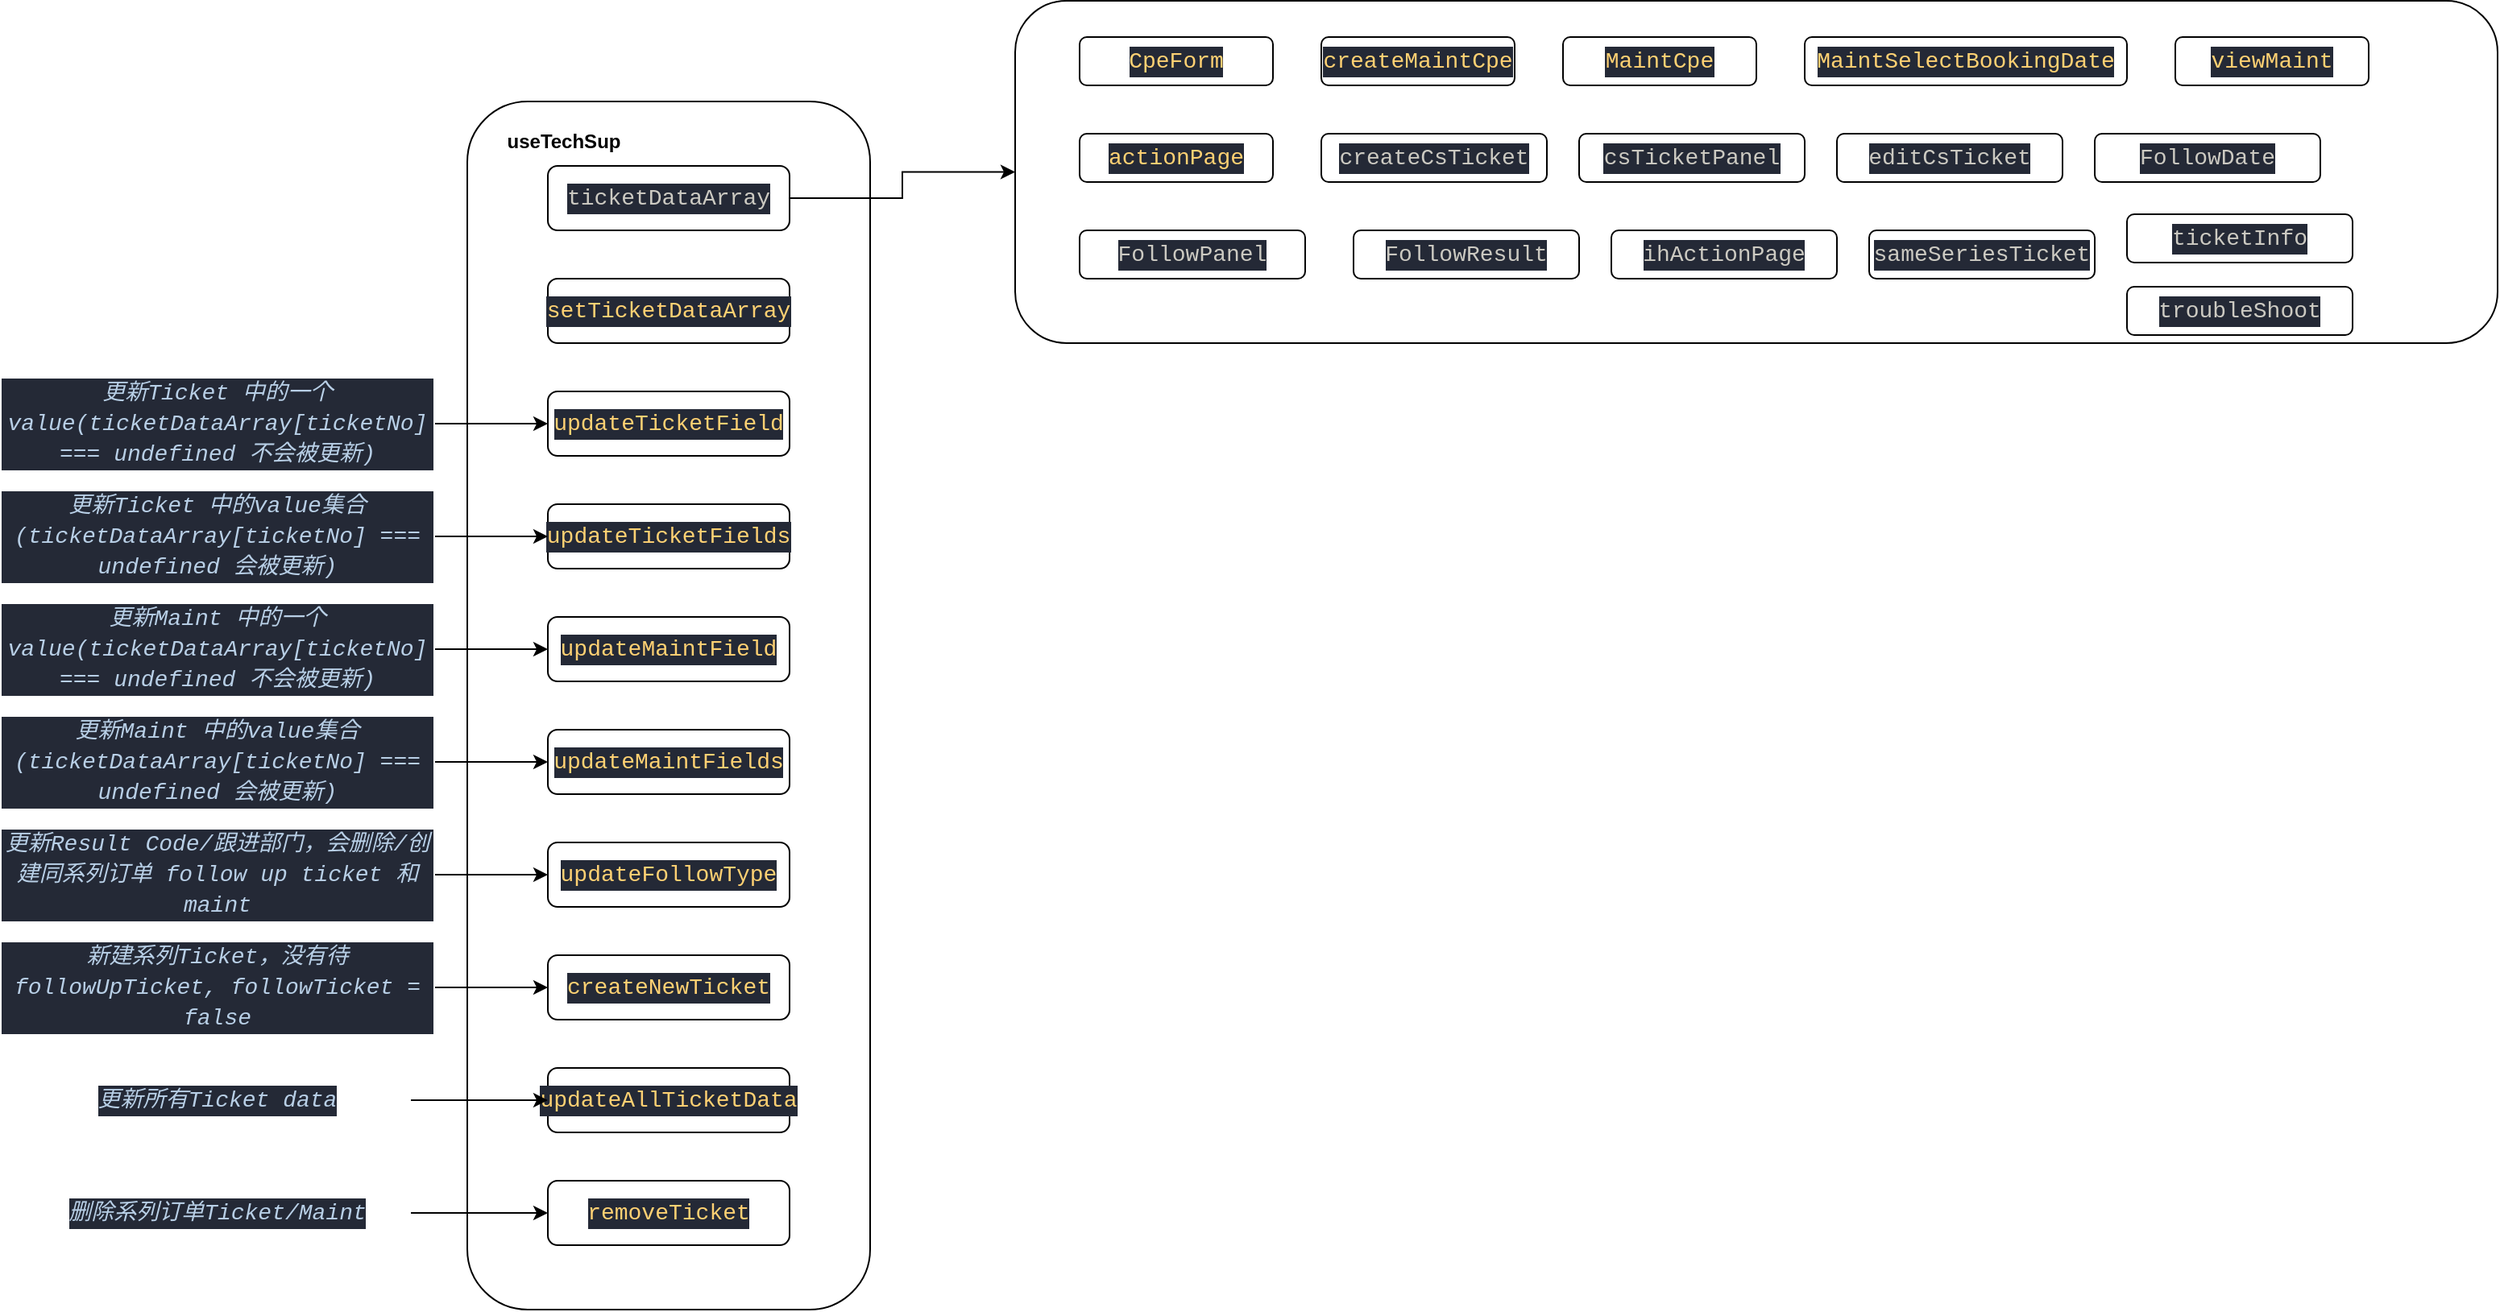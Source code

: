 <mxfile version="20.8.3" type="github">
  <diagram id="vt7VpM-sISBdrCjUS4Yo" name="第 1 页">
    <mxGraphModel dx="4494" dy="5320" grid="1" gridSize="10" guides="1" tooltips="1" connect="1" arrows="1" fold="1" page="1" pageScale="1" pageWidth="3300" pageHeight="4681" math="0" shadow="0">
      <root>
        <mxCell id="0" />
        <mxCell id="1" parent="0" />
        <mxCell id="4iKPOT6WPrsECau_S-sb-23" value="" style="rounded=1;whiteSpace=wrap;html=1;" vertex="1" parent="1">
          <mxGeometry x="20" y="10" width="250" height="750" as="geometry" />
        </mxCell>
        <mxCell id="4iKPOT6WPrsECau_S-sb-53" value="" style="edgeStyle=orthogonalEdgeStyle;rounded=0;orthogonalLoop=1;jettySize=auto;html=1;" edge="1" parent="1" source="4iKPOT6WPrsECau_S-sb-13" target="4iKPOT6WPrsECau_S-sb-52">
          <mxGeometry relative="1" as="geometry" />
        </mxCell>
        <mxCell id="4iKPOT6WPrsECau_S-sb-13" value="&lt;div style=&quot;color: rgb(204, 202, 194); background-color: rgb(36, 41, 54); font-family: Consolas, &amp;quot;Courier New&amp;quot;, monospace; font-size: 14px; line-height: 19px;&quot;&gt;ticketDataArray&lt;/div&gt;" style="rounded=1;whiteSpace=wrap;html=1;" vertex="1" parent="1">
          <mxGeometry x="70" y="50" width="150" height="40" as="geometry" />
        </mxCell>
        <mxCell id="4iKPOT6WPrsECau_S-sb-14" value="&lt;div style=&quot;color: rgb(204, 202, 194); background-color: rgb(36, 41, 54); font-family: Consolas, &amp;quot;Courier New&amp;quot;, monospace; font-size: 14px; line-height: 19px;&quot;&gt;&lt;div style=&quot;line-height: 19px;&quot;&gt;&lt;span style=&quot;color: #ffd173;&quot;&gt;setTicketDataArray&lt;/span&gt;&lt;/div&gt;&lt;/div&gt;" style="rounded=1;whiteSpace=wrap;html=1;" vertex="1" parent="1">
          <mxGeometry x="70" y="120" width="150" height="40" as="geometry" />
        </mxCell>
        <mxCell id="4iKPOT6WPrsECau_S-sb-15" value="&lt;div style=&quot;color: rgb(204, 202, 194); background-color: rgb(36, 41, 54); font-family: Consolas, &amp;quot;Courier New&amp;quot;, monospace; font-size: 14px; line-height: 19px;&quot;&gt;&lt;div style=&quot;line-height: 19px;&quot;&gt;&lt;div style=&quot;line-height: 19px;&quot;&gt;&lt;span style=&quot;color: #ffd173;&quot;&gt;updateTicketField&lt;/span&gt;&lt;/div&gt;&lt;/div&gt;&lt;/div&gt;" style="rounded=1;whiteSpace=wrap;html=1;" vertex="1" parent="1">
          <mxGeometry x="70" y="190" width="150" height="40" as="geometry" />
        </mxCell>
        <mxCell id="4iKPOT6WPrsECau_S-sb-16" value="&lt;div style=&quot;color: rgb(204, 202, 194); background-color: rgb(36, 41, 54); font-family: Consolas, &amp;quot;Courier New&amp;quot;, monospace; font-size: 14px; line-height: 19px;&quot;&gt;&lt;div style=&quot;line-height: 19px;&quot;&gt;&lt;div style=&quot;line-height: 19px;&quot;&gt;&lt;span style=&quot;color: #ffd173;&quot;&gt;createNewTicket&lt;/span&gt;&lt;/div&gt;&lt;/div&gt;&lt;/div&gt;" style="rounded=1;whiteSpace=wrap;html=1;" vertex="1" parent="1">
          <mxGeometry x="70" y="540" width="150" height="40" as="geometry" />
        </mxCell>
        <mxCell id="4iKPOT6WPrsECau_S-sb-17" value="&lt;div style=&quot;color: rgb(204, 202, 194); background-color: rgb(36, 41, 54); font-family: Consolas, &amp;quot;Courier New&amp;quot;, monospace; font-size: 14px; line-height: 19px;&quot;&gt;&lt;div style=&quot;line-height: 19px;&quot;&gt;&lt;div style=&quot;line-height: 19px;&quot;&gt;&lt;span style=&quot;color: #ffd173;&quot;&gt;updateFollowType&lt;/span&gt;&lt;/div&gt;&lt;/div&gt;&lt;/div&gt;" style="rounded=1;whiteSpace=wrap;html=1;" vertex="1" parent="1">
          <mxGeometry x="70" y="470" width="150" height="40" as="geometry" />
        </mxCell>
        <mxCell id="4iKPOT6WPrsECau_S-sb-18" value="&lt;div style=&quot;color: rgb(204, 202, 194); background-color: rgb(36, 41, 54); font-family: Consolas, &amp;quot;Courier New&amp;quot;, monospace; font-size: 14px; line-height: 19px;&quot;&gt;&lt;div style=&quot;line-height: 19px;&quot;&gt;&lt;div style=&quot;line-height: 19px;&quot;&gt;&lt;span style=&quot;color: #ffd173;&quot;&gt;updateTicketFields&lt;/span&gt;&lt;/div&gt;&lt;/div&gt;&lt;/div&gt;" style="rounded=1;whiteSpace=wrap;html=1;" vertex="1" parent="1">
          <mxGeometry x="70" y="260" width="150" height="40" as="geometry" />
        </mxCell>
        <mxCell id="4iKPOT6WPrsECau_S-sb-19" value="&lt;div style=&quot;color: rgb(204, 202, 194); background-color: rgb(36, 41, 54); font-family: Consolas, &amp;quot;Courier New&amp;quot;, monospace; font-size: 14px; line-height: 19px;&quot;&gt;&lt;div style=&quot;line-height: 19px;&quot;&gt;&lt;div style=&quot;line-height: 19px;&quot;&gt;&lt;span style=&quot;color: #ffd173;&quot;&gt;updateMaintFields&lt;/span&gt;&lt;/div&gt;&lt;/div&gt;&lt;/div&gt;" style="rounded=1;whiteSpace=wrap;html=1;" vertex="1" parent="1">
          <mxGeometry x="70" y="400" width="150" height="40" as="geometry" />
        </mxCell>
        <mxCell id="4iKPOT6WPrsECau_S-sb-20" value="&lt;div style=&quot;color: rgb(204, 202, 194); background-color: rgb(36, 41, 54); font-family: Consolas, &amp;quot;Courier New&amp;quot;, monospace; font-size: 14px; line-height: 19px;&quot;&gt;&lt;div style=&quot;line-height: 19px;&quot;&gt;&lt;div style=&quot;line-height: 19px;&quot;&gt;&lt;span style=&quot;color: #ffd173;&quot;&gt;updateMaintField&lt;/span&gt;&lt;/div&gt;&lt;/div&gt;&lt;/div&gt;" style="rounded=1;whiteSpace=wrap;html=1;" vertex="1" parent="1">
          <mxGeometry x="70" y="330" width="150" height="40" as="geometry" />
        </mxCell>
        <mxCell id="4iKPOT6WPrsECau_S-sb-21" value="&lt;div style=&quot;color: rgb(204, 202, 194); background-color: rgb(36, 41, 54); font-family: Consolas, &amp;quot;Courier New&amp;quot;, monospace; font-size: 14px; line-height: 19px;&quot;&gt;&lt;div style=&quot;line-height: 19px;&quot;&gt;&lt;div style=&quot;line-height: 19px;&quot;&gt;&lt;div style=&quot;line-height: 19px;&quot;&gt;&lt;span style=&quot;color: #ffd173;&quot;&gt;removeTicket&lt;/span&gt;&lt;/div&gt;&lt;/div&gt;&lt;/div&gt;&lt;/div&gt;" style="rounded=1;whiteSpace=wrap;html=1;" vertex="1" parent="1">
          <mxGeometry x="70" y="680" width="150" height="40" as="geometry" />
        </mxCell>
        <mxCell id="4iKPOT6WPrsECau_S-sb-22" value="&lt;div style=&quot;color: rgb(204, 202, 194); background-color: rgb(36, 41, 54); font-family: Consolas, &amp;quot;Courier New&amp;quot;, monospace; font-size: 14px; line-height: 19px;&quot;&gt;&lt;div style=&quot;line-height: 19px;&quot;&gt;&lt;div style=&quot;line-height: 19px;&quot;&gt;&lt;div style=&quot;line-height: 19px;&quot;&gt;&lt;div style=&quot;line-height: 19px;&quot;&gt;&lt;span style=&quot;color: #ffd173;&quot;&gt;updateAllTicketData&lt;/span&gt;&lt;/div&gt;&lt;/div&gt;&lt;/div&gt;&lt;/div&gt;&lt;/div&gt;" style="rounded=1;whiteSpace=wrap;html=1;" vertex="1" parent="1">
          <mxGeometry x="70" y="610" width="150" height="40" as="geometry" />
        </mxCell>
        <mxCell id="4iKPOT6WPrsECau_S-sb-24" value="&lt;b&gt;useTechSup&lt;/b&gt;" style="text;html=1;strokeColor=none;fillColor=none;align=center;verticalAlign=middle;whiteSpace=wrap;rounded=0;" vertex="1" parent="1">
          <mxGeometry x="50" y="20" width="60" height="30" as="geometry" />
        </mxCell>
        <mxCell id="4iKPOT6WPrsECau_S-sb-32" value="" style="edgeStyle=orthogonalEdgeStyle;rounded=0;orthogonalLoop=1;jettySize=auto;html=1;" edge="1" parent="1" source="4iKPOT6WPrsECau_S-sb-25" target="4iKPOT6WPrsECau_S-sb-15">
          <mxGeometry relative="1" as="geometry" />
        </mxCell>
        <mxCell id="4iKPOT6WPrsECau_S-sb-25" value="&lt;div style=&quot;color: rgb(204, 202, 194); background-color: rgb(36, 41, 54); font-family: Consolas, &amp;quot;Courier New&amp;quot;, monospace; font-size: 14px; line-height: 19px;&quot;&gt;&lt;span style=&quot;color: #b8cfe6;font-style: italic;&quot;&gt;更新Ticket 中的一个value(ticketDataArray[ticketNo] === undefined 不会被更新)&lt;/span&gt;&lt;/div&gt;" style="text;html=1;strokeColor=none;fillColor=none;align=center;verticalAlign=middle;whiteSpace=wrap;rounded=0;" vertex="1" parent="1">
          <mxGeometry x="-270" y="170" width="270" height="80" as="geometry" />
        </mxCell>
        <mxCell id="4iKPOT6WPrsECau_S-sb-31" value="" style="edgeStyle=orthogonalEdgeStyle;rounded=0;orthogonalLoop=1;jettySize=auto;html=1;" edge="1" parent="1" source="4iKPOT6WPrsECau_S-sb-27" target="4iKPOT6WPrsECau_S-sb-18">
          <mxGeometry relative="1" as="geometry" />
        </mxCell>
        <mxCell id="4iKPOT6WPrsECau_S-sb-27" value="&lt;div style=&quot;color: rgb(204, 202, 194); background-color: rgb(36, 41, 54); font-family: Consolas, &amp;quot;Courier New&amp;quot;, monospace; font-size: 14px; line-height: 19px;&quot;&gt;&lt;span style=&quot;color: #b8cfe6;font-style: italic;&quot;&gt;更新Ticket 中的value集合(ticketDataArray[ticketNo] === undefined 会被更新)&lt;/span&gt;&lt;/div&gt;" style="text;html=1;strokeColor=none;fillColor=none;align=center;verticalAlign=middle;whiteSpace=wrap;rounded=0;" vertex="1" parent="1">
          <mxGeometry x="-270" y="260" width="270" height="40" as="geometry" />
        </mxCell>
        <mxCell id="4iKPOT6WPrsECau_S-sb-33" value="" style="edgeStyle=orthogonalEdgeStyle;rounded=0;orthogonalLoop=1;jettySize=auto;html=1;" edge="1" parent="1" source="4iKPOT6WPrsECau_S-sb-29" target="4iKPOT6WPrsECau_S-sb-20">
          <mxGeometry relative="1" as="geometry" />
        </mxCell>
        <mxCell id="4iKPOT6WPrsECau_S-sb-29" value="&lt;div style=&quot;color: rgb(204, 202, 194); background-color: rgb(36, 41, 54); font-family: Consolas, &amp;quot;Courier New&amp;quot;, monospace; font-size: 14px; line-height: 19px;&quot;&gt;&lt;span style=&quot;color: #b8cfe6;font-style: italic;&quot;&gt;更新Maint 中的一个value(ticketDataArray[ticketNo] === undefined 不会被更新)&lt;/span&gt;&lt;/div&gt;" style="text;html=1;strokeColor=none;fillColor=none;align=center;verticalAlign=middle;whiteSpace=wrap;rounded=0;" vertex="1" parent="1">
          <mxGeometry x="-270" y="320" width="270" height="60" as="geometry" />
        </mxCell>
        <mxCell id="4iKPOT6WPrsECau_S-sb-35" value="" style="edgeStyle=orthogonalEdgeStyle;rounded=0;orthogonalLoop=1;jettySize=auto;html=1;" edge="1" parent="1" source="4iKPOT6WPrsECau_S-sb-34" target="4iKPOT6WPrsECau_S-sb-19">
          <mxGeometry relative="1" as="geometry" />
        </mxCell>
        <mxCell id="4iKPOT6WPrsECau_S-sb-34" value="&lt;div style=&quot;color: rgb(204, 202, 194); background-color: rgb(36, 41, 54); font-family: Consolas, &amp;quot;Courier New&amp;quot;, monospace; font-size: 14px; line-height: 19px;&quot;&gt;&lt;span style=&quot;color: #b8cfe6;font-style: italic;&quot;&gt;更新Maint 中的value集合(ticketDataArray[ticketNo] === undefined 会被更新)&lt;/span&gt;&lt;/div&gt;" style="text;html=1;strokeColor=none;fillColor=none;align=center;verticalAlign=middle;whiteSpace=wrap;rounded=0;" vertex="1" parent="1">
          <mxGeometry x="-270" y="395" width="270" height="50" as="geometry" />
        </mxCell>
        <mxCell id="4iKPOT6WPrsECau_S-sb-37" value="" style="edgeStyle=orthogonalEdgeStyle;rounded=0;orthogonalLoop=1;jettySize=auto;html=1;" edge="1" parent="1" source="4iKPOT6WPrsECau_S-sb-36" target="4iKPOT6WPrsECau_S-sb-17">
          <mxGeometry relative="1" as="geometry" />
        </mxCell>
        <mxCell id="4iKPOT6WPrsECau_S-sb-36" value="&lt;div style=&quot;color: rgb(204, 202, 194); background-color: rgb(36, 41, 54); font-family: Consolas, &amp;quot;Courier New&amp;quot;, monospace; font-size: 14px; line-height: 19px;&quot;&gt;&lt;span style=&quot;color: #b8cfe6;font-style: italic;&quot;&gt;更新Result Code/跟进部门，会删除/创建同系列订单 follow up ticket 和 maint&lt;/span&gt;&lt;/div&gt;" style="text;html=1;strokeColor=none;fillColor=none;align=center;verticalAlign=middle;whiteSpace=wrap;rounded=0;" vertex="1" parent="1">
          <mxGeometry x="-270" y="450" width="270" height="80" as="geometry" />
        </mxCell>
        <mxCell id="4iKPOT6WPrsECau_S-sb-39" value="" style="edgeStyle=orthogonalEdgeStyle;rounded=0;orthogonalLoop=1;jettySize=auto;html=1;" edge="1" parent="1" source="4iKPOT6WPrsECau_S-sb-38" target="4iKPOT6WPrsECau_S-sb-16">
          <mxGeometry relative="1" as="geometry" />
        </mxCell>
        <mxCell id="4iKPOT6WPrsECau_S-sb-38" value="&lt;div style=&quot;color: rgb(204, 202, 194); background-color: rgb(36, 41, 54); font-family: Consolas, &amp;quot;Courier New&amp;quot;, monospace; font-size: 14px; line-height: 19px;&quot;&gt;&lt;span style=&quot;color: #b8cfe6;font-style: italic;&quot;&gt;新建系列Ticket，没有待followUpTicket, followTicket = false&lt;/span&gt;&lt;/div&gt;" style="text;html=1;strokeColor=none;fillColor=none;align=center;verticalAlign=middle;whiteSpace=wrap;rounded=0;" vertex="1" parent="1">
          <mxGeometry x="-270" y="530" width="270" height="60" as="geometry" />
        </mxCell>
        <mxCell id="4iKPOT6WPrsECau_S-sb-43" value="" style="edgeStyle=orthogonalEdgeStyle;rounded=0;orthogonalLoop=1;jettySize=auto;html=1;" edge="1" parent="1" source="4iKPOT6WPrsECau_S-sb-40" target="4iKPOT6WPrsECau_S-sb-21">
          <mxGeometry relative="1" as="geometry" />
        </mxCell>
        <mxCell id="4iKPOT6WPrsECau_S-sb-40" value="&lt;div style=&quot;color: rgb(204, 202, 194); background-color: rgb(36, 41, 54); font-family: Consolas, &amp;quot;Courier New&amp;quot;, monospace; font-size: 14px; line-height: 19px;&quot;&gt;&lt;span style=&quot;color: #b8cfe6;font-style: italic;&quot;&gt;删除系列订单Ticket/Maint&lt;/span&gt;&lt;/div&gt;" style="text;html=1;strokeColor=none;fillColor=none;align=center;verticalAlign=middle;whiteSpace=wrap;rounded=0;" vertex="1" parent="1">
          <mxGeometry x="-255" y="675" width="240" height="50" as="geometry" />
        </mxCell>
        <mxCell id="4iKPOT6WPrsECau_S-sb-42" style="edgeStyle=orthogonalEdgeStyle;rounded=0;orthogonalLoop=1;jettySize=auto;html=1;exitX=0.5;exitY=1;exitDx=0;exitDy=0;" edge="1" parent="1" source="4iKPOT6WPrsECau_S-sb-40" target="4iKPOT6WPrsECau_S-sb-40">
          <mxGeometry relative="1" as="geometry" />
        </mxCell>
        <mxCell id="4iKPOT6WPrsECau_S-sb-47" value="" style="edgeStyle=orthogonalEdgeStyle;rounded=0;orthogonalLoop=1;jettySize=auto;html=1;" edge="1" parent="1" source="4iKPOT6WPrsECau_S-sb-44" target="4iKPOT6WPrsECau_S-sb-22">
          <mxGeometry relative="1" as="geometry" />
        </mxCell>
        <mxCell id="4iKPOT6WPrsECau_S-sb-44" value="&lt;div style=&quot;color: rgb(204, 202, 194); background-color: rgb(36, 41, 54); font-family: Consolas, &amp;quot;Courier New&amp;quot;, monospace; font-size: 14px; line-height: 19px;&quot;&gt;&lt;span style=&quot;color: #b8cfe6;font-style: italic;&quot;&gt;更新所有Ticket data&lt;/span&gt;&lt;/div&gt;" style="text;html=1;strokeColor=none;fillColor=none;align=center;verticalAlign=middle;whiteSpace=wrap;rounded=0;" vertex="1" parent="1">
          <mxGeometry x="-255" y="605" width="240" height="50" as="geometry" />
        </mxCell>
        <mxCell id="4iKPOT6WPrsECau_S-sb-52" value="" style="rounded=1;whiteSpace=wrap;html=1;" vertex="1" parent="1">
          <mxGeometry x="360" y="-52.5" width="920" height="212.5" as="geometry" />
        </mxCell>
        <mxCell id="4iKPOT6WPrsECau_S-sb-54" value="&lt;div style=&quot;color: rgb(204, 202, 194); background-color: rgb(36, 41, 54); font-family: Consolas, &amp;quot;Courier New&amp;quot;, monospace; font-size: 14px; line-height: 19px;&quot;&gt;&lt;span style=&quot;color: #ffd173;&quot;&gt;CpeForm&lt;/span&gt;&lt;/div&gt;" style="rounded=1;whiteSpace=wrap;html=1;" vertex="1" parent="1">
          <mxGeometry x="400" y="-30" width="120" height="30" as="geometry" />
        </mxCell>
        <mxCell id="4iKPOT6WPrsECau_S-sb-55" value="&lt;div style=&quot;background-color: rgb(36, 41, 54); font-family: Consolas, &amp;quot;Courier New&amp;quot;, monospace; font-size: 14px; line-height: 19px;&quot;&gt;&lt;font color=&quot;#ffd173&quot;&gt;createMaintCpe&lt;/font&gt;&lt;/div&gt;" style="rounded=1;whiteSpace=wrap;html=1;" vertex="1" parent="1">
          <mxGeometry x="550" y="-30" width="120" height="30" as="geometry" />
        </mxCell>
        <mxCell id="4iKPOT6WPrsECau_S-sb-56" value="&lt;div style=&quot;background-color: rgb(36, 41, 54); font-family: Consolas, &amp;quot;Courier New&amp;quot;, monospace; font-size: 14px; line-height: 19px;&quot;&gt;&lt;font color=&quot;#ffd173&quot;&gt;MaintCpe&lt;/font&gt;&lt;/div&gt;" style="rounded=1;whiteSpace=wrap;html=1;" vertex="1" parent="1">
          <mxGeometry x="700" y="-30" width="120" height="30" as="geometry" />
        </mxCell>
        <mxCell id="4iKPOT6WPrsECau_S-sb-57" value="&lt;div style=&quot;background-color: rgb(36, 41, 54); font-family: Consolas, &amp;quot;Courier New&amp;quot;, monospace; font-size: 14px; line-height: 19px;&quot;&gt;&lt;font color=&quot;#ffd173&quot;&gt;MaintSelectBookingDate&lt;/font&gt;&lt;/div&gt;" style="rounded=1;whiteSpace=wrap;html=1;" vertex="1" parent="1">
          <mxGeometry x="850" y="-30" width="200" height="30" as="geometry" />
        </mxCell>
        <mxCell id="4iKPOT6WPrsECau_S-sb-58" value="&lt;div style=&quot;background-color: rgb(36, 41, 54); font-family: Consolas, &amp;quot;Courier New&amp;quot;, monospace; font-size: 14px; line-height: 19px;&quot;&gt;&lt;font color=&quot;#ffd173&quot;&gt;viewMaint&lt;/font&gt;&lt;/div&gt;" style="rounded=1;whiteSpace=wrap;html=1;" vertex="1" parent="1">
          <mxGeometry x="1080" y="-30" width="120" height="30" as="geometry" />
        </mxCell>
        <mxCell id="4iKPOT6WPrsECau_S-sb-59" value="&lt;div style=&quot;background-color: rgb(36, 41, 54); font-family: Consolas, &amp;quot;Courier New&amp;quot;, monospace; font-size: 14px; line-height: 19px;&quot;&gt;&lt;font color=&quot;#ffd173&quot;&gt;actionPage&lt;/font&gt;&lt;/div&gt;" style="rounded=1;whiteSpace=wrap;html=1;" vertex="1" parent="1">
          <mxGeometry x="400" y="30" width="120" height="30" as="geometry" />
        </mxCell>
        <mxCell id="4iKPOT6WPrsECau_S-sb-60" value="&lt;div style=&quot;background-color: rgb(36, 41, 54); font-family: Consolas, &amp;quot;Courier New&amp;quot;, monospace; font-size: 14px; line-height: 19px;&quot;&gt;&lt;div style=&quot;color: rgb(204, 202, 194); line-height: 19px;&quot;&gt;createCsTicket&lt;/div&gt;&lt;/div&gt;" style="rounded=1;whiteSpace=wrap;html=1;" vertex="1" parent="1">
          <mxGeometry x="550" y="30" width="140" height="30" as="geometry" />
        </mxCell>
        <mxCell id="4iKPOT6WPrsECau_S-sb-61" value="&lt;div style=&quot;background-color: rgb(36, 41, 54); font-family: Consolas, &amp;quot;Courier New&amp;quot;, monospace; font-size: 14px; line-height: 19px;&quot;&gt;&lt;div style=&quot;color: rgb(204, 202, 194); line-height: 19px;&quot;&gt;csTicketPanel&lt;/div&gt;&lt;/div&gt;" style="rounded=1;whiteSpace=wrap;html=1;" vertex="1" parent="1">
          <mxGeometry x="710" y="30" width="140" height="30" as="geometry" />
        </mxCell>
        <mxCell id="4iKPOT6WPrsECau_S-sb-62" value="&lt;div style=&quot;background-color: rgb(36, 41, 54); font-family: Consolas, &amp;quot;Courier New&amp;quot;, monospace; font-size: 14px; line-height: 19px;&quot;&gt;&lt;div style=&quot;color: rgb(204, 202, 194); line-height: 19px;&quot;&gt;editCsTicket&lt;/div&gt;&lt;/div&gt;" style="rounded=1;whiteSpace=wrap;html=1;" vertex="1" parent="1">
          <mxGeometry x="870" y="30" width="140" height="30" as="geometry" />
        </mxCell>
        <mxCell id="4iKPOT6WPrsECau_S-sb-63" value="&lt;div style=&quot;background-color: rgb(36, 41, 54); font-family: Consolas, &amp;quot;Courier New&amp;quot;, monospace; font-size: 14px; line-height: 19px;&quot;&gt;&lt;div style=&quot;color: rgb(204, 202, 194); line-height: 19px;&quot;&gt;&lt;div style=&quot;line-height: 19px;&quot;&gt;FollowDate&lt;/div&gt;&lt;/div&gt;&lt;/div&gt;" style="rounded=1;whiteSpace=wrap;html=1;" vertex="1" parent="1">
          <mxGeometry x="1030" y="30" width="140" height="30" as="geometry" />
        </mxCell>
        <mxCell id="4iKPOT6WPrsECau_S-sb-64" value="&lt;div style=&quot;background-color: rgb(36, 41, 54); font-family: Consolas, &amp;quot;Courier New&amp;quot;, monospace; font-size: 14px; line-height: 19px;&quot;&gt;&lt;div style=&quot;color: rgb(204, 202, 194); line-height: 19px;&quot;&gt;&lt;div style=&quot;line-height: 19px;&quot;&gt;&lt;div style=&quot;line-height: 19px;&quot;&gt;FollowPanel&lt;/div&gt;&lt;/div&gt;&lt;/div&gt;&lt;/div&gt;" style="rounded=1;whiteSpace=wrap;html=1;" vertex="1" parent="1">
          <mxGeometry x="400" y="90" width="140" height="30" as="geometry" />
        </mxCell>
        <mxCell id="4iKPOT6WPrsECau_S-sb-65" value="&lt;div style=&quot;background-color: rgb(36, 41, 54); font-family: Consolas, &amp;quot;Courier New&amp;quot;, monospace; font-size: 14px; line-height: 19px;&quot;&gt;&lt;div style=&quot;color: rgb(204, 202, 194); line-height: 19px;&quot;&gt;&lt;div style=&quot;line-height: 19px;&quot;&gt;&lt;div style=&quot;line-height: 19px;&quot;&gt;&lt;div style=&quot;line-height: 19px;&quot;&gt;FollowResult&lt;/div&gt;&lt;/div&gt;&lt;/div&gt;&lt;/div&gt;&lt;/div&gt;" style="rounded=1;whiteSpace=wrap;html=1;" vertex="1" parent="1">
          <mxGeometry x="570" y="90" width="140" height="30" as="geometry" />
        </mxCell>
        <mxCell id="4iKPOT6WPrsECau_S-sb-66" value="&lt;div style=&quot;background-color: rgb(36, 41, 54); font-family: Consolas, &amp;quot;Courier New&amp;quot;, monospace; font-size: 14px; line-height: 19px;&quot;&gt;&lt;div style=&quot;color: rgb(204, 202, 194); line-height: 19px;&quot;&gt;&lt;div style=&quot;line-height: 19px;&quot;&gt;&lt;div style=&quot;line-height: 19px;&quot;&gt;&lt;div style=&quot;line-height: 19px;&quot;&gt;ihActionPage&lt;/div&gt;&lt;/div&gt;&lt;/div&gt;&lt;/div&gt;&lt;/div&gt;" style="rounded=1;whiteSpace=wrap;html=1;" vertex="1" parent="1">
          <mxGeometry x="730" y="90" width="140" height="30" as="geometry" />
        </mxCell>
        <mxCell id="4iKPOT6WPrsECau_S-sb-67" value="&lt;div style=&quot;background-color: rgb(36, 41, 54); font-family: Consolas, &amp;quot;Courier New&amp;quot;, monospace; font-size: 14px; line-height: 19px;&quot;&gt;&lt;div style=&quot;color: rgb(204, 202, 194); line-height: 19px;&quot;&gt;&lt;div style=&quot;line-height: 19px;&quot;&gt;&lt;div style=&quot;line-height: 19px;&quot;&gt;&lt;div style=&quot;line-height: 19px;&quot;&gt;sameSeriesTicket&lt;/div&gt;&lt;/div&gt;&lt;/div&gt;&lt;/div&gt;&lt;/div&gt;" style="rounded=1;whiteSpace=wrap;html=1;" vertex="1" parent="1">
          <mxGeometry x="890" y="90" width="140" height="30" as="geometry" />
        </mxCell>
        <mxCell id="4iKPOT6WPrsECau_S-sb-68" value="&lt;div style=&quot;background-color: rgb(36, 41, 54); font-family: Consolas, &amp;quot;Courier New&amp;quot;, monospace; font-size: 14px; line-height: 19px;&quot;&gt;&lt;div style=&quot;color: rgb(204, 202, 194); line-height: 19px;&quot;&gt;&lt;div style=&quot;line-height: 19px;&quot;&gt;&lt;div style=&quot;line-height: 19px;&quot;&gt;&lt;div style=&quot;line-height: 19px;&quot;&gt;troubleShoot&lt;/div&gt;&lt;/div&gt;&lt;/div&gt;&lt;/div&gt;&lt;/div&gt;" style="rounded=1;whiteSpace=wrap;html=1;" vertex="1" parent="1">
          <mxGeometry x="1050" y="125" width="140" height="30" as="geometry" />
        </mxCell>
        <mxCell id="4iKPOT6WPrsECau_S-sb-69" value="&lt;div style=&quot;background-color: rgb(36, 41, 54); font-family: Consolas, &amp;quot;Courier New&amp;quot;, monospace; font-size: 14px; line-height: 19px;&quot;&gt;&lt;div style=&quot;color: rgb(204, 202, 194); line-height: 19px;&quot;&gt;&lt;div style=&quot;line-height: 19px;&quot;&gt;&lt;div style=&quot;line-height: 19px;&quot;&gt;&lt;div style=&quot;line-height: 19px;&quot;&gt;ticketInfo&lt;/div&gt;&lt;/div&gt;&lt;/div&gt;&lt;/div&gt;&lt;/div&gt;" style="rounded=1;whiteSpace=wrap;html=1;" vertex="1" parent="1">
          <mxGeometry x="1050" y="80" width="140" height="30" as="geometry" />
        </mxCell>
      </root>
    </mxGraphModel>
  </diagram>
</mxfile>
